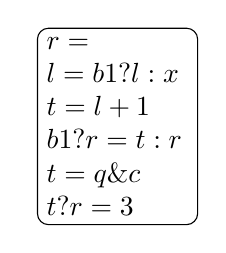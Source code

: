 \tikzstyle{fblock} = [draw, rounded corners]

\begin{tikzpicture}[node distance = 1.5 cm]
     \node [fblock, text width=1.8cm] (bb1)
    {$r=$\\$l=b1?l:x$\\$t=l+1$\\$b1?r=t:r$\\$t=q\&c$\\$t?r=3$};
\end{tikzpicture}

